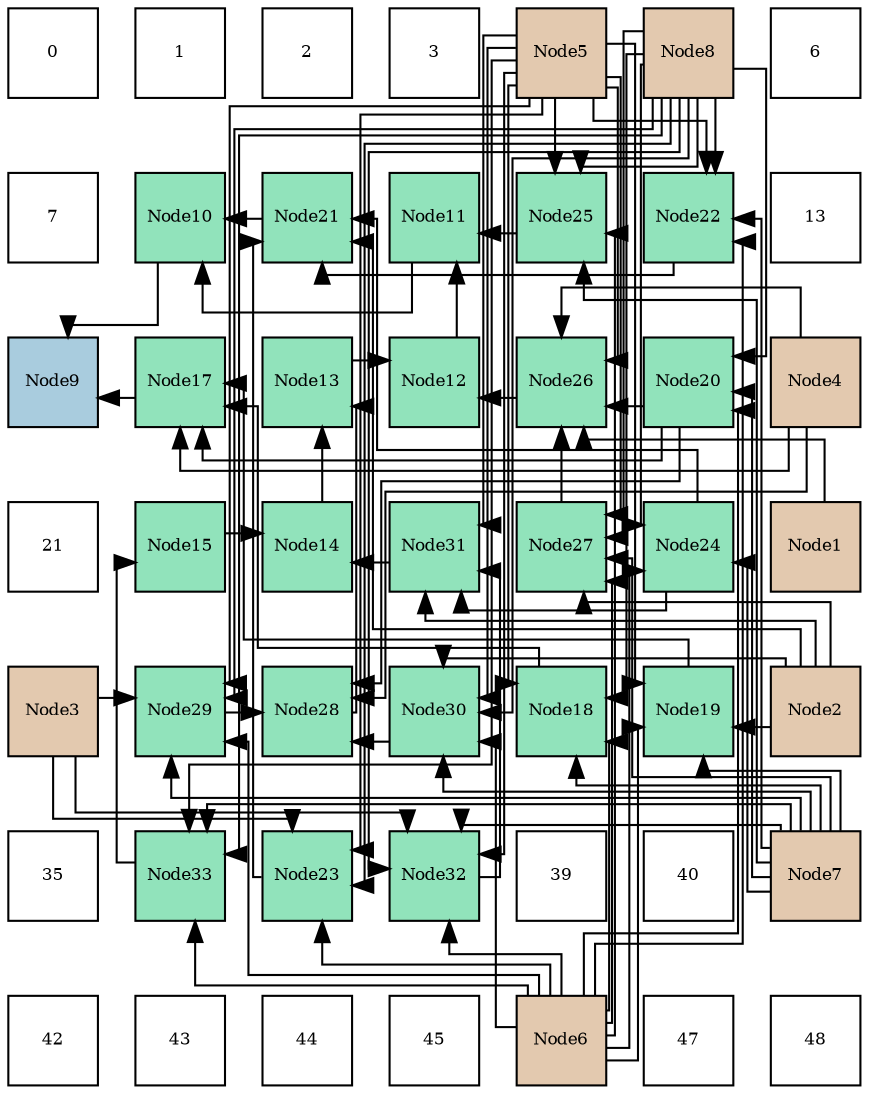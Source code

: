digraph layout{
 rankdir=TB;
 splines=ortho;
 node [style=filled shape=square fixedsize=true width=0.6];
0[label="0", fontsize=8, fillcolor="#ffffff"];
1[label="1", fontsize=8, fillcolor="#ffffff"];
2[label="2", fontsize=8, fillcolor="#ffffff"];
3[label="3", fontsize=8, fillcolor="#ffffff"];
4[label="Node5", fontsize=8, fillcolor="#e3c9af"];
5[label="Node8", fontsize=8, fillcolor="#e3c9af"];
6[label="6", fontsize=8, fillcolor="#ffffff"];
7[label="7", fontsize=8, fillcolor="#ffffff"];
8[label="Node10", fontsize=8, fillcolor="#91e3bb"];
9[label="Node21", fontsize=8, fillcolor="#91e3bb"];
10[label="Node11", fontsize=8, fillcolor="#91e3bb"];
11[label="Node25", fontsize=8, fillcolor="#91e3bb"];
12[label="Node22", fontsize=8, fillcolor="#91e3bb"];
13[label="13", fontsize=8, fillcolor="#ffffff"];
14[label="Node9", fontsize=8, fillcolor="#a9ccde"];
15[label="Node17", fontsize=8, fillcolor="#91e3bb"];
16[label="Node13", fontsize=8, fillcolor="#91e3bb"];
17[label="Node12", fontsize=8, fillcolor="#91e3bb"];
18[label="Node26", fontsize=8, fillcolor="#91e3bb"];
19[label="Node20", fontsize=8, fillcolor="#91e3bb"];
20[label="Node4", fontsize=8, fillcolor="#e3c9af"];
21[label="21", fontsize=8, fillcolor="#ffffff"];
22[label="Node15", fontsize=8, fillcolor="#91e3bb"];
23[label="Node14", fontsize=8, fillcolor="#91e3bb"];
24[label="Node31", fontsize=8, fillcolor="#91e3bb"];
25[label="Node27", fontsize=8, fillcolor="#91e3bb"];
26[label="Node24", fontsize=8, fillcolor="#91e3bb"];
27[label="Node1", fontsize=8, fillcolor="#e3c9af"];
28[label="Node3", fontsize=8, fillcolor="#e3c9af"];
29[label="Node29", fontsize=8, fillcolor="#91e3bb"];
30[label="Node28", fontsize=8, fillcolor="#91e3bb"];
31[label="Node30", fontsize=8, fillcolor="#91e3bb"];
32[label="Node18", fontsize=8, fillcolor="#91e3bb"];
33[label="Node19", fontsize=8, fillcolor="#91e3bb"];
34[label="Node2", fontsize=8, fillcolor="#e3c9af"];
35[label="35", fontsize=8, fillcolor="#ffffff"];
36[label="Node33", fontsize=8, fillcolor="#91e3bb"];
37[label="Node23", fontsize=8, fillcolor="#91e3bb"];
38[label="Node32", fontsize=8, fillcolor="#91e3bb"];
39[label="39", fontsize=8, fillcolor="#ffffff"];
40[label="40", fontsize=8, fillcolor="#ffffff"];
41[label="Node7", fontsize=8, fillcolor="#e3c9af"];
42[label="42", fontsize=8, fillcolor="#ffffff"];
43[label="43", fontsize=8, fillcolor="#ffffff"];
44[label="44", fontsize=8, fillcolor="#ffffff"];
45[label="45", fontsize=8, fillcolor="#ffffff"];
46[label="Node6", fontsize=8, fillcolor="#e3c9af"];
47[label="47", fontsize=8, fillcolor="#ffffff"];
48[label="48", fontsize=8, fillcolor="#ffffff"];
edge [constraint=false, style=vis];8 -> 14;
15 -> 14;
10 -> 8;
9 -> 8;
17 -> 10;
11 -> 10;
16 -> 17;
18 -> 17;
23 -> 16;
30 -> 16;
22 -> 23;
24 -> 23;
36 -> 22;
32 -> 15;
33 -> 15;
19 -> 15;
20 -> 15;
12 -> 9;
37 -> 9;
26 -> 9;
34 -> 9;
19 -> 18;
25 -> 18;
27 -> 18;
20 -> 18;
4 -> 18;
19 -> 30;
29 -> 30;
31 -> 30;
20 -> 30;
26 -> 24;
38 -> 24;
34 -> 24;
4 -> 24;
4 -> 32;
46 -> 32;
41 -> 32;
5 -> 32;
34 -> 33;
4 -> 33;
46 -> 33;
41 -> 33;
46 -> 19;
41 -> 19;
5 -> 19;
4 -> 12;
46 -> 12;
41 -> 12;
5 -> 12;
28 -> 37;
4 -> 37;
46 -> 37;
5 -> 37;
46 -> 26;
41 -> 26;
5 -> 26;
4 -> 11;
46 -> 11;
41 -> 11;
5 -> 11;
34 -> 25;
4 -> 25;
46 -> 25;
41 -> 25;
5 -> 25;
28 -> 29;
4 -> 29;
46 -> 29;
41 -> 29;
5 -> 29;
34 -> 31;
4 -> 31;
46 -> 31;
41 -> 31;
5 -> 31;
28 -> 38;
4 -> 38;
46 -> 38;
41 -> 38;
5 -> 38;
4 -> 36;
46 -> 36;
41 -> 36;
5 -> 36;
edge [constraint=true, style=invis];
0 -> 7 -> 14 -> 21 -> 28 -> 35 -> 42;
1 -> 8 -> 15 -> 22 -> 29 -> 36 -> 43;
2 -> 9 -> 16 -> 23 -> 30 -> 37 -> 44;
3 -> 10 -> 17 -> 24 -> 31 -> 38 -> 45;
4 -> 11 -> 18 -> 25 -> 32 -> 39 -> 46;
5 -> 12 -> 19 -> 26 -> 33 -> 40 -> 47;
6 -> 13 -> 20 -> 27 -> 34 -> 41 -> 48;
rank = same {0 -> 1 -> 2 -> 3 -> 4 -> 5 -> 6};
rank = same {7 -> 8 -> 9 -> 10 -> 11 -> 12 -> 13};
rank = same {14 -> 15 -> 16 -> 17 -> 18 -> 19 -> 20};
rank = same {21 -> 22 -> 23 -> 24 -> 25 -> 26 -> 27};
rank = same {28 -> 29 -> 30 -> 31 -> 32 -> 33 -> 34};
rank = same {35 -> 36 -> 37 -> 38 -> 39 -> 40 -> 41};
rank = same {42 -> 43 -> 44 -> 45 -> 46 -> 47 -> 48};
}